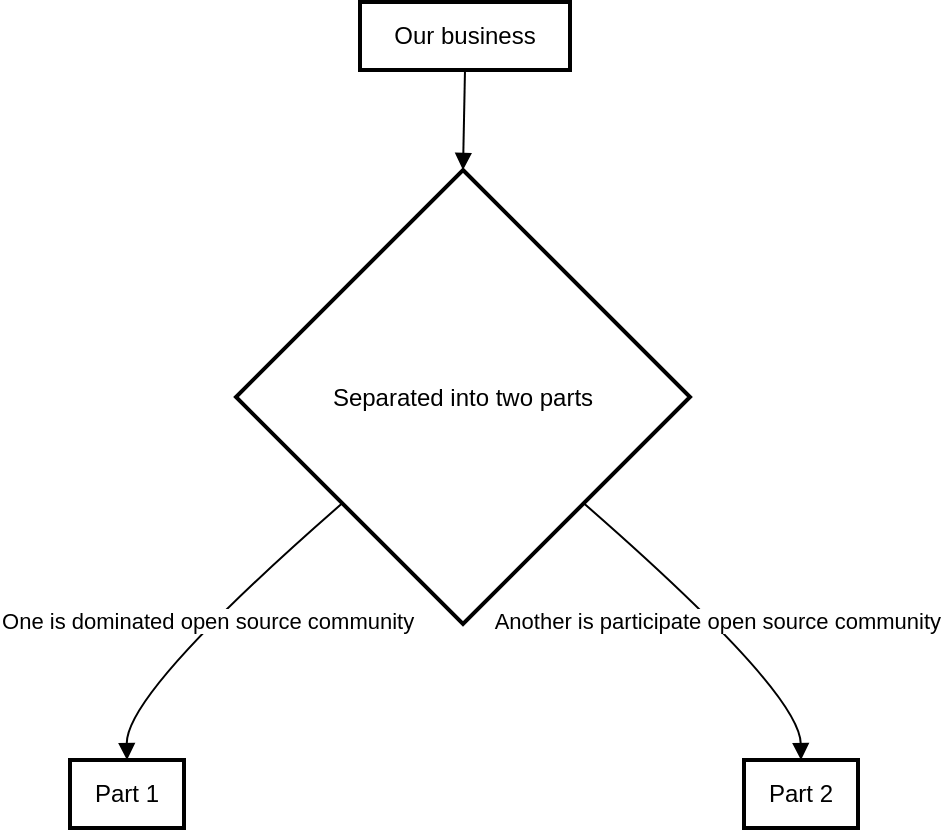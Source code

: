 <mxfile version="24.7.6">
  <diagram name="第 1 页" id="cuDvIR6GlrQm0H4oQxtx">
    <mxGraphModel>
      <root>
        <mxCell id="0" />
        <mxCell id="1" parent="0" />
        <mxCell id="2" value="Our business" style="whiteSpace=wrap;strokeWidth=2;" vertex="1" parent="1">
          <mxGeometry x="267" width="105" height="34" as="geometry" />
        </mxCell>
        <mxCell id="3" value="Separated into two parts" style="rhombus;strokeWidth=2;whiteSpace=wrap;" vertex="1" parent="1">
          <mxGeometry x="205" y="84" width="227" height="227" as="geometry" />
        </mxCell>
        <mxCell id="4" value="Part 1" style="whiteSpace=wrap;strokeWidth=2;" vertex="1" parent="1">
          <mxGeometry x="122" y="379" width="57" height="34" as="geometry" />
        </mxCell>
        <mxCell id="5" value="Part 2" style="whiteSpace=wrap;strokeWidth=2;" vertex="1" parent="1">
          <mxGeometry x="459" y="379" width="57" height="34" as="geometry" />
        </mxCell>
        <mxCell id="6" value="" style="curved=1;startArrow=none;endArrow=block;exitX=0.5;exitY=0.99;entryX=0.5;entryY=0;" edge="1" parent="1" source="2" target="3">
          <mxGeometry relative="1" as="geometry">
            <Array as="points" />
          </mxGeometry>
        </mxCell>
        <mxCell id="7" value="One is dominated open source community" style="curved=1;startArrow=none;endArrow=block;exitX=0;exitY=0.94;entryX=0.5;entryY=0.01;" edge="1" parent="1" source="3" target="4">
          <mxGeometry relative="1" as="geometry">
            <Array as="points">
              <mxPoint x="150" y="345" />
            </Array>
          </mxGeometry>
        </mxCell>
        <mxCell id="8" value="Another is participate open source community" style="curved=1;startArrow=none;endArrow=block;exitX=1;exitY=0.94;entryX=0.5;entryY=0.01;" edge="1" parent="1" source="3" target="5">
          <mxGeometry relative="1" as="geometry">
            <Array as="points">
              <mxPoint x="487" y="345" />
            </Array>
          </mxGeometry>
        </mxCell>
      </root>
    </mxGraphModel>
  </diagram>
</mxfile>
